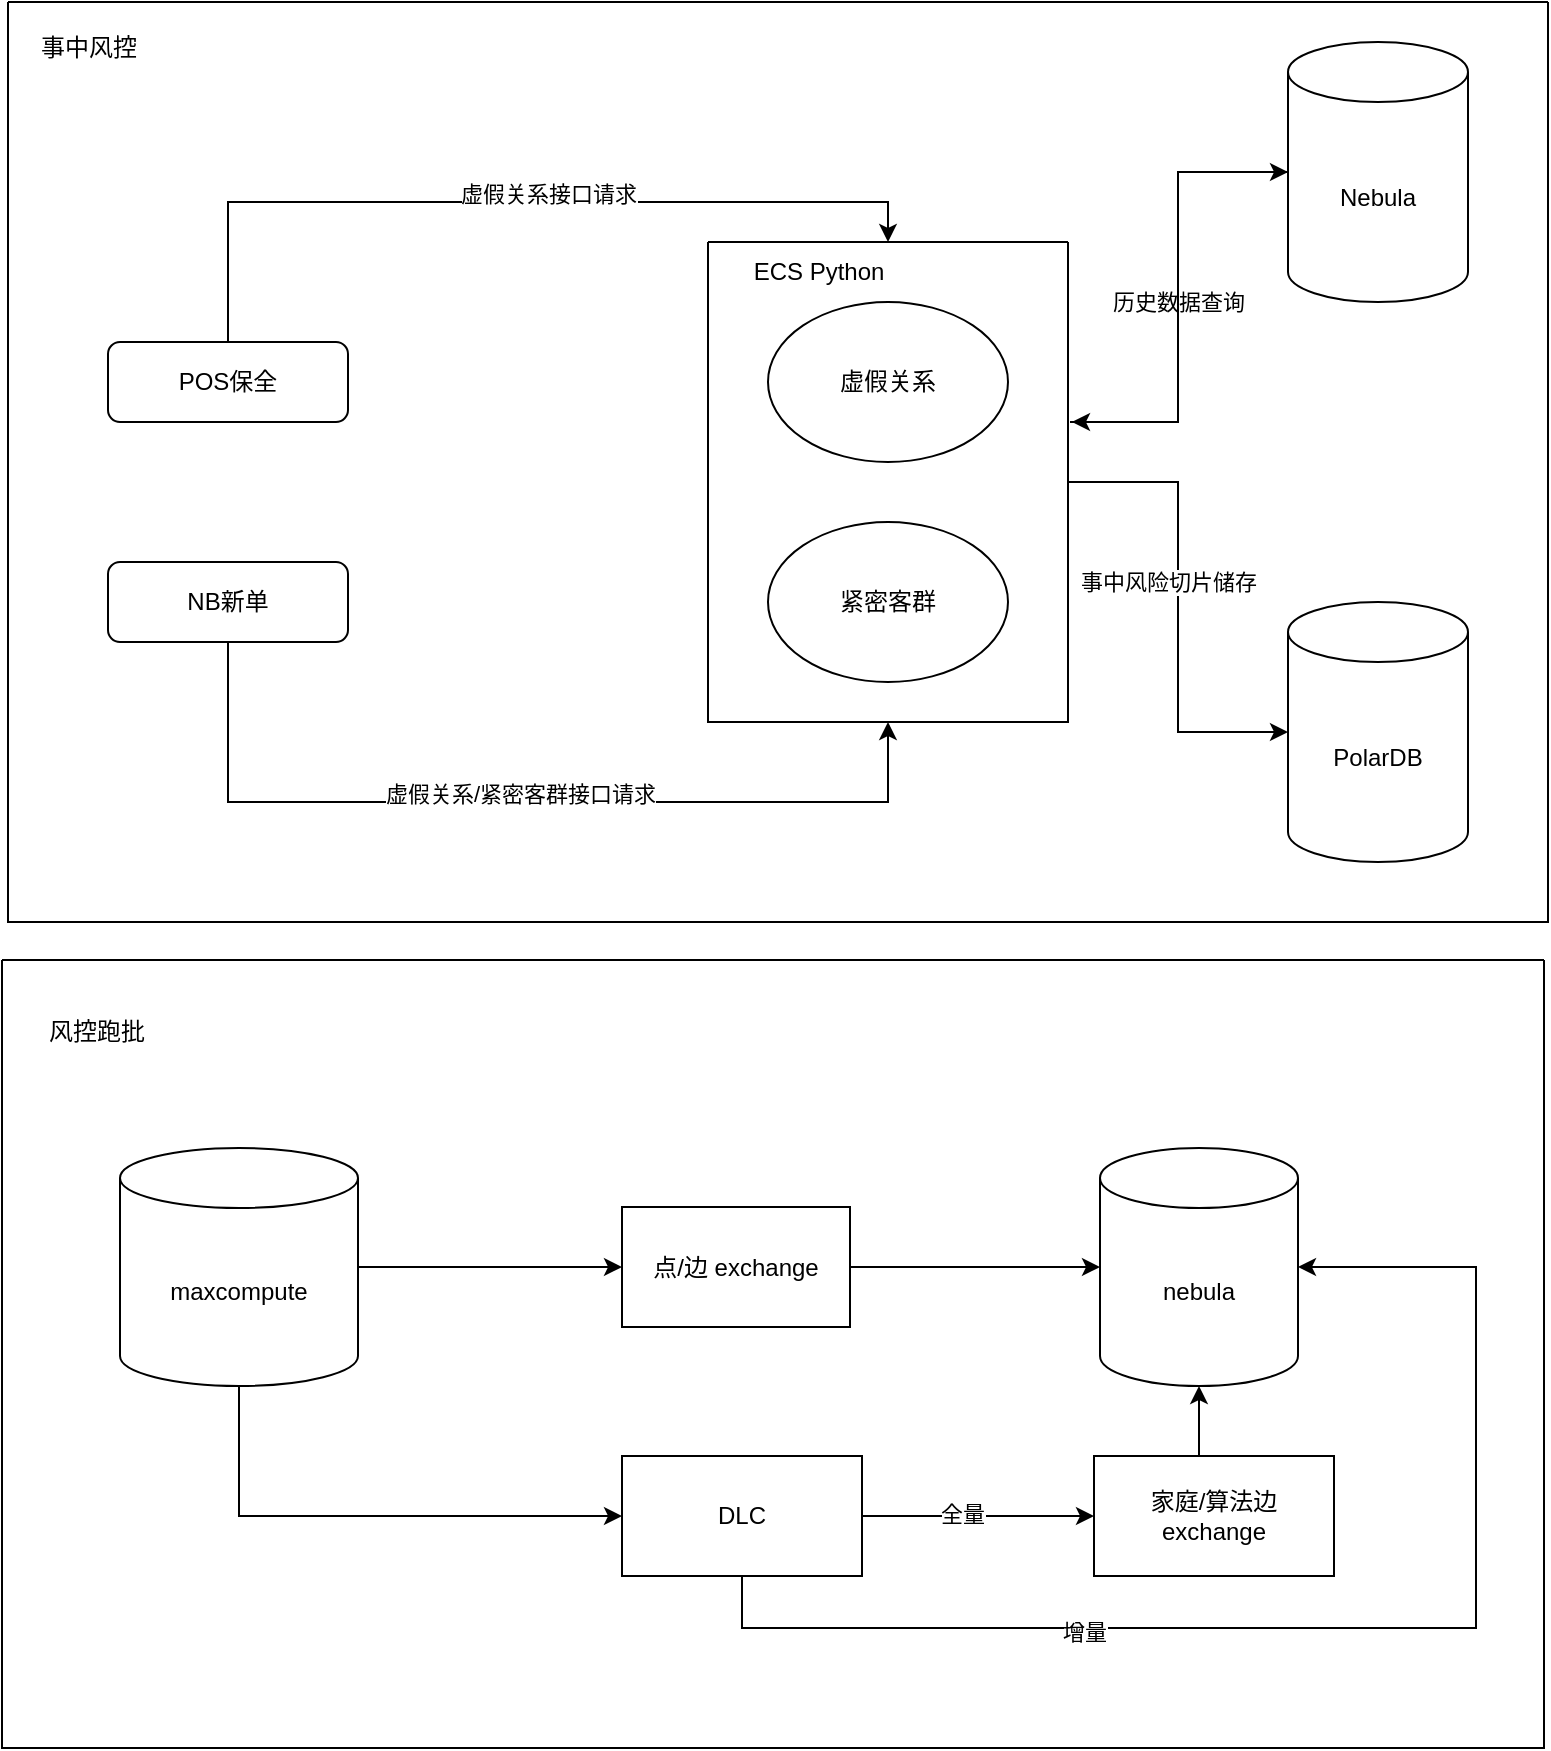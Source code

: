 <mxfile version="24.0.6" type="github" pages="3">
  <diagram id="C5RBs43oDa-KdzZeNtuy" name="Page-1">
    <mxGraphModel dx="1194" dy="640" grid="0" gridSize="10" guides="1" tooltips="1" connect="1" arrows="1" fold="1" page="1" pageScale="1" pageWidth="827" pageHeight="1169" math="0" shadow="0">
      <root>
        <mxCell id="WIyWlLk6GJQsqaUBKTNV-0" />
        <mxCell id="WIyWlLk6GJQsqaUBKTNV-1" parent="WIyWlLk6GJQsqaUBKTNV-0" />
        <mxCell id="GDiTxDJWtRrnVRO-vO4L-9" style="edgeStyle=orthogonalEdgeStyle;rounded=0;orthogonalLoop=1;jettySize=auto;html=1;exitX=0.5;exitY=1;exitDx=0;exitDy=0;entryX=0.5;entryY=1;entryDx=0;entryDy=0;" edge="1" parent="WIyWlLk6GJQsqaUBKTNV-1" source="WIyWlLk6GJQsqaUBKTNV-3" target="GDiTxDJWtRrnVRO-vO4L-5">
          <mxGeometry relative="1" as="geometry">
            <Array as="points">
              <mxPoint x="160" y="480" />
              <mxPoint x="490" y="480" />
            </Array>
          </mxGeometry>
        </mxCell>
        <mxCell id="GDiTxDJWtRrnVRO-vO4L-10" value="虚假关系/紧密客群接口请求" style="edgeLabel;html=1;align=center;verticalAlign=middle;resizable=0;points=[];" vertex="1" connectable="0" parent="GDiTxDJWtRrnVRO-vO4L-9">
          <mxGeometry x="0.004" y="4" relative="1" as="geometry">
            <mxPoint as="offset" />
          </mxGeometry>
        </mxCell>
        <mxCell id="WIyWlLk6GJQsqaUBKTNV-3" value="NB新单" style="rounded=1;whiteSpace=wrap;html=1;fontSize=12;glass=0;strokeWidth=1;shadow=0;" parent="WIyWlLk6GJQsqaUBKTNV-1" vertex="1">
          <mxGeometry x="100" y="360" width="120" height="40" as="geometry" />
        </mxCell>
        <mxCell id="GDiTxDJWtRrnVRO-vO4L-3" value="POS保全" style="rounded=1;whiteSpace=wrap;html=1;fontSize=12;glass=0;strokeWidth=1;shadow=0;" vertex="1" parent="WIyWlLk6GJQsqaUBKTNV-1">
          <mxGeometry x="100" y="250" width="120" height="40" as="geometry" />
        </mxCell>
        <mxCell id="GDiTxDJWtRrnVRO-vO4L-19" style="edgeStyle=orthogonalEdgeStyle;rounded=0;orthogonalLoop=1;jettySize=auto;html=1;exitX=1;exitY=0.5;exitDx=0;exitDy=0;" edge="1" parent="WIyWlLk6GJQsqaUBKTNV-1" source="GDiTxDJWtRrnVRO-vO4L-5" target="GDiTxDJWtRrnVRO-vO4L-15">
          <mxGeometry relative="1" as="geometry" />
        </mxCell>
        <mxCell id="GDiTxDJWtRrnVRO-vO4L-5" value="" style="swimlane;startSize=0;" vertex="1" parent="WIyWlLk6GJQsqaUBKTNV-1">
          <mxGeometry x="400" y="200" width="180" height="240" as="geometry" />
        </mxCell>
        <mxCell id="GDiTxDJWtRrnVRO-vO4L-1" value="虚假关系" style="ellipse;whiteSpace=wrap;html=1;" vertex="1" parent="GDiTxDJWtRrnVRO-vO4L-5">
          <mxGeometry x="30" y="30" width="120" height="80" as="geometry" />
        </mxCell>
        <mxCell id="GDiTxDJWtRrnVRO-vO4L-2" value="紧密客群" style="ellipse;whiteSpace=wrap;html=1;" vertex="1" parent="GDiTxDJWtRrnVRO-vO4L-5">
          <mxGeometry x="30" y="140" width="120" height="80" as="geometry" />
        </mxCell>
        <mxCell id="GDiTxDJWtRrnVRO-vO4L-6" value="ECS Python" style="text;html=1;align=center;verticalAlign=middle;resizable=0;points=[];autosize=1;strokeColor=none;fillColor=none;" vertex="1" parent="GDiTxDJWtRrnVRO-vO4L-5">
          <mxGeometry x="10" width="90" height="30" as="geometry" />
        </mxCell>
        <mxCell id="GDiTxDJWtRrnVRO-vO4L-12" style="edgeStyle=orthogonalEdgeStyle;rounded=0;orthogonalLoop=1;jettySize=auto;html=1;exitX=0.5;exitY=0;exitDx=0;exitDy=0;entryX=0.889;entryY=0;entryDx=0;entryDy=0;entryPerimeter=0;" edge="1" parent="WIyWlLk6GJQsqaUBKTNV-1" source="GDiTxDJWtRrnVRO-vO4L-3" target="GDiTxDJWtRrnVRO-vO4L-6">
          <mxGeometry relative="1" as="geometry" />
        </mxCell>
        <mxCell id="GDiTxDJWtRrnVRO-vO4L-13" value="虚假关系接口请求" style="edgeLabel;html=1;align=center;verticalAlign=middle;resizable=0;points=[];" vertex="1" connectable="0" parent="GDiTxDJWtRrnVRO-vO4L-12">
          <mxGeometry x="-0.033" y="4" relative="1" as="geometry">
            <mxPoint x="27" as="offset" />
          </mxGeometry>
        </mxCell>
        <mxCell id="GDiTxDJWtRrnVRO-vO4L-15" value="PolarDB" style="shape=cylinder3;whiteSpace=wrap;html=1;boundedLbl=1;backgroundOutline=1;size=15;" vertex="1" parent="WIyWlLk6GJQsqaUBKTNV-1">
          <mxGeometry x="690" y="380" width="90" height="130" as="geometry" />
        </mxCell>
        <mxCell id="GDiTxDJWtRrnVRO-vO4L-16" value="Nebula" style="shape=cylinder3;whiteSpace=wrap;html=1;boundedLbl=1;backgroundOutline=1;size=15;" vertex="1" parent="WIyWlLk6GJQsqaUBKTNV-1">
          <mxGeometry x="690" y="100" width="90" height="130" as="geometry" />
        </mxCell>
        <mxCell id="GDiTxDJWtRrnVRO-vO4L-17" style="edgeStyle=orthogonalEdgeStyle;rounded=0;orthogonalLoop=1;jettySize=auto;html=1;entryX=0;entryY=0.5;entryDx=0;entryDy=0;entryPerimeter=0;" edge="1" parent="WIyWlLk6GJQsqaUBKTNV-1" target="GDiTxDJWtRrnVRO-vO4L-16">
          <mxGeometry relative="1" as="geometry">
            <mxPoint x="581" y="290" as="sourcePoint" />
            <Array as="points">
              <mxPoint x="581" y="290" />
              <mxPoint x="635" y="290" />
              <mxPoint x="635" y="165" />
            </Array>
          </mxGeometry>
        </mxCell>
        <mxCell id="GDiTxDJWtRrnVRO-vO4L-22" value="历史数据查询" style="edgeLabel;html=1;align=center;verticalAlign=middle;resizable=0;points=[];" vertex="1" connectable="0" parent="GDiTxDJWtRrnVRO-vO4L-17">
          <mxGeometry x="0.127" relative="1" as="geometry">
            <mxPoint y="18" as="offset" />
          </mxGeometry>
        </mxCell>
        <mxCell id="GDiTxDJWtRrnVRO-vO4L-24" style="edgeStyle=orthogonalEdgeStyle;rounded=0;orthogonalLoop=1;jettySize=auto;html=1;exitX=0;exitY=0.5;exitDx=0;exitDy=0;exitPerimeter=0;" edge="1" parent="WIyWlLk6GJQsqaUBKTNV-1" source="GDiTxDJWtRrnVRO-vO4L-16">
          <mxGeometry relative="1" as="geometry">
            <mxPoint x="582" y="290" as="targetPoint" />
            <Array as="points">
              <mxPoint x="635" y="165" />
              <mxPoint x="635" y="290" />
              <mxPoint x="582" y="290" />
            </Array>
          </mxGeometry>
        </mxCell>
        <mxCell id="GDiTxDJWtRrnVRO-vO4L-25" value="事中风险切片储存" style="edgeLabel;html=1;align=center;verticalAlign=middle;resizable=0;points=[];" vertex="1" connectable="0" parent="WIyWlLk6GJQsqaUBKTNV-1">
          <mxGeometry x="630" y="370" as="geometry" />
        </mxCell>
        <mxCell id="GDiTxDJWtRrnVRO-vO4L-26" value="" style="swimlane;startSize=0;" vertex="1" parent="WIyWlLk6GJQsqaUBKTNV-1">
          <mxGeometry x="50" y="80" width="770" height="460" as="geometry" />
        </mxCell>
        <mxCell id="GDiTxDJWtRrnVRO-vO4L-27" value="事中风控" style="text;html=1;align=center;verticalAlign=middle;resizable=0;points=[];autosize=1;strokeColor=none;fillColor=none;" vertex="1" parent="WIyWlLk6GJQsqaUBKTNV-1">
          <mxGeometry x="55" y="88" width="70" height="30" as="geometry" />
        </mxCell>
        <mxCell id="GDiTxDJWtRrnVRO-vO4L-31" value="" style="swimlane;startSize=0;" vertex="1" parent="WIyWlLk6GJQsqaUBKTNV-1">
          <mxGeometry x="47" y="559" width="771" height="394" as="geometry" />
        </mxCell>
        <mxCell id="GDiTxDJWtRrnVRO-vO4L-37" value="" style="edgeStyle=orthogonalEdgeStyle;rounded=0;orthogonalLoop=1;jettySize=auto;html=1;" edge="1" parent="GDiTxDJWtRrnVRO-vO4L-31" source="GDiTxDJWtRrnVRO-vO4L-34" target="GDiTxDJWtRrnVRO-vO4L-36">
          <mxGeometry relative="1" as="geometry" />
        </mxCell>
        <mxCell id="GDiTxDJWtRrnVRO-vO4L-48" style="edgeStyle=orthogonalEdgeStyle;rounded=0;orthogonalLoop=1;jettySize=auto;html=1;exitX=0.5;exitY=1;exitDx=0;exitDy=0;exitPerimeter=0;entryX=0;entryY=0.5;entryDx=0;entryDy=0;" edge="1" parent="GDiTxDJWtRrnVRO-vO4L-31" source="GDiTxDJWtRrnVRO-vO4L-34" target="GDiTxDJWtRrnVRO-vO4L-47">
          <mxGeometry relative="1" as="geometry" />
        </mxCell>
        <mxCell id="GDiTxDJWtRrnVRO-vO4L-34" value="maxcompute" style="shape=cylinder3;whiteSpace=wrap;html=1;boundedLbl=1;backgroundOutline=1;size=15;" vertex="1" parent="GDiTxDJWtRrnVRO-vO4L-31">
          <mxGeometry x="59" y="94" width="119" height="119" as="geometry" />
        </mxCell>
        <mxCell id="GDiTxDJWtRrnVRO-vO4L-36" value="点/边 exchange" style="whiteSpace=wrap;html=1;" vertex="1" parent="GDiTxDJWtRrnVRO-vO4L-31">
          <mxGeometry x="310" y="123.5" width="114" height="60" as="geometry" />
        </mxCell>
        <mxCell id="GDiTxDJWtRrnVRO-vO4L-43" value="nebula" style="shape=cylinder3;whiteSpace=wrap;html=1;boundedLbl=1;backgroundOutline=1;size=15;" vertex="1" parent="GDiTxDJWtRrnVRO-vO4L-31">
          <mxGeometry x="549" y="94" width="99" height="119" as="geometry" />
        </mxCell>
        <mxCell id="GDiTxDJWtRrnVRO-vO4L-45" style="edgeStyle=orthogonalEdgeStyle;rounded=0;orthogonalLoop=1;jettySize=auto;html=1;entryX=0;entryY=0.5;entryDx=0;entryDy=0;entryPerimeter=0;" edge="1" parent="GDiTxDJWtRrnVRO-vO4L-31" source="GDiTxDJWtRrnVRO-vO4L-36" target="GDiTxDJWtRrnVRO-vO4L-43">
          <mxGeometry relative="1" as="geometry" />
        </mxCell>
        <mxCell id="GDiTxDJWtRrnVRO-vO4L-53" style="edgeStyle=orthogonalEdgeStyle;rounded=0;orthogonalLoop=1;jettySize=auto;html=1;exitX=1;exitY=0.5;exitDx=0;exitDy=0;entryX=0;entryY=0.5;entryDx=0;entryDy=0;" edge="1" parent="GDiTxDJWtRrnVRO-vO4L-31" source="GDiTxDJWtRrnVRO-vO4L-47" target="GDiTxDJWtRrnVRO-vO4L-52">
          <mxGeometry relative="1" as="geometry" />
        </mxCell>
        <mxCell id="S0cq_rf3-2YxwNFma9zN-1" value="全量" style="edgeLabel;html=1;align=center;verticalAlign=middle;resizable=0;points=[];" vertex="1" connectable="0" parent="GDiTxDJWtRrnVRO-vO4L-53">
          <mxGeometry x="-0.138" y="1" relative="1" as="geometry">
            <mxPoint as="offset" />
          </mxGeometry>
        </mxCell>
        <mxCell id="GDiTxDJWtRrnVRO-vO4L-47" value="DLC" style="rounded=0;whiteSpace=wrap;html=1;" vertex="1" parent="GDiTxDJWtRrnVRO-vO4L-31">
          <mxGeometry x="310" y="248" width="120" height="60" as="geometry" />
        </mxCell>
        <mxCell id="GDiTxDJWtRrnVRO-vO4L-52" value="家庭/算法边&lt;div&gt;exchange&lt;/div&gt;" style="rounded=0;whiteSpace=wrap;html=1;" vertex="1" parent="GDiTxDJWtRrnVRO-vO4L-31">
          <mxGeometry x="546" y="248" width="120" height="60" as="geometry" />
        </mxCell>
        <mxCell id="GDiTxDJWtRrnVRO-vO4L-54" style="edgeStyle=orthogonalEdgeStyle;rounded=0;orthogonalLoop=1;jettySize=auto;html=1;exitX=0.5;exitY=0;exitDx=0;exitDy=0;entryX=0.5;entryY=1;entryDx=0;entryDy=0;entryPerimeter=0;" edge="1" parent="GDiTxDJWtRrnVRO-vO4L-31" source="GDiTxDJWtRrnVRO-vO4L-52" target="GDiTxDJWtRrnVRO-vO4L-43">
          <mxGeometry relative="1" as="geometry" />
        </mxCell>
        <mxCell id="GDiTxDJWtRrnVRO-vO4L-55" style="edgeStyle=orthogonalEdgeStyle;rounded=0;orthogonalLoop=1;jettySize=auto;html=1;entryX=1;entryY=0.5;entryDx=0;entryDy=0;entryPerimeter=0;" edge="1" parent="GDiTxDJWtRrnVRO-vO4L-31" source="GDiTxDJWtRrnVRO-vO4L-47" target="GDiTxDJWtRrnVRO-vO4L-43">
          <mxGeometry relative="1" as="geometry">
            <Array as="points">
              <mxPoint x="370" y="334" />
              <mxPoint x="737" y="334" />
              <mxPoint x="737" y="154" />
            </Array>
          </mxGeometry>
        </mxCell>
        <mxCell id="S0cq_rf3-2YxwNFma9zN-2" value="增量" style="edgeLabel;html=1;align=center;verticalAlign=middle;resizable=0;points=[];" vertex="1" connectable="0" parent="GDiTxDJWtRrnVRO-vO4L-55">
          <mxGeometry x="-0.405" y="-2" relative="1" as="geometry">
            <mxPoint as="offset" />
          </mxGeometry>
        </mxCell>
        <mxCell id="GDiTxDJWtRrnVRO-vO4L-32" value="风控跑批" style="text;html=1;align=center;verticalAlign=middle;resizable=0;points=[];autosize=1;strokeColor=none;fillColor=none;" vertex="1" parent="WIyWlLk6GJQsqaUBKTNV-1">
          <mxGeometry x="61" y="582" width="66" height="26" as="geometry" />
        </mxCell>
      </root>
    </mxGraphModel>
  </diagram>
  <diagram id="AUGr6KILsBUopOjr80Mz" name="Page-2">
    <mxGraphModel dx="1194" dy="640" grid="0" gridSize="10" guides="1" tooltips="1" connect="1" arrows="1" fold="1" page="1" pageScale="1" pageWidth="850" pageHeight="1100" math="0" shadow="0">
      <root>
        <mxCell id="0" />
        <mxCell id="1" parent="0" />
        <mxCell id="NZZ-uqQoXGf74AiLfR8R-1" value="" style="swimlane;startSize=0;" vertex="1" parent="1">
          <mxGeometry x="20" y="308" width="766" height="364" as="geometry" />
        </mxCell>
        <mxCell id="NZZ-uqQoXGf74AiLfR8R-2" value="风险场景跑批" style="text;html=1;align=center;verticalAlign=middle;resizable=0;points=[];autosize=1;strokeColor=none;fillColor=none;" vertex="1" parent="NZZ-uqQoXGf74AiLfR8R-1">
          <mxGeometry x="13" y="11" width="90" height="26" as="geometry" />
        </mxCell>
        <mxCell id="NZZ-uqQoXGf74AiLfR8R-7" style="edgeStyle=orthogonalEdgeStyle;rounded=0;orthogonalLoop=1;jettySize=auto;html=1;exitX=1;exitY=0.5;exitDx=0;exitDy=0;exitPerimeter=0;" edge="1" parent="NZZ-uqQoXGf74AiLfR8R-1" source="NZZ-uqQoXGf74AiLfR8R-3" target="NZZ-uqQoXGf74AiLfR8R-5">
          <mxGeometry relative="1" as="geometry" />
        </mxCell>
        <mxCell id="NZZ-uqQoXGf74AiLfR8R-20" style="edgeStyle=orthogonalEdgeStyle;rounded=0;orthogonalLoop=1;jettySize=auto;html=1;entryX=0;entryY=0.5;entryDx=0;entryDy=0;" edge="1" parent="NZZ-uqQoXGf74AiLfR8R-1" source="NZZ-uqQoXGf74AiLfR8R-3" target="NZZ-uqQoXGf74AiLfR8R-18">
          <mxGeometry relative="1" as="geometry" />
        </mxCell>
        <mxCell id="NZZ-uqQoXGf74AiLfR8R-3" value="maxcompute" style="shape=cylinder3;whiteSpace=wrap;html=1;boundedLbl=1;backgroundOutline=1;size=15;" vertex="1" parent="NZZ-uqQoXGf74AiLfR8R-1">
          <mxGeometry x="49" y="67" width="115" height="133" as="geometry" />
        </mxCell>
        <mxCell id="NZZ-uqQoXGf74AiLfR8R-14" style="edgeStyle=orthogonalEdgeStyle;rounded=0;orthogonalLoop=1;jettySize=auto;html=1;exitX=1;exitY=0.5;exitDx=0;exitDy=0;entryX=0;entryY=0.5;entryDx=0;entryDy=0;" edge="1" parent="NZZ-uqQoXGf74AiLfR8R-1" source="NZZ-uqQoXGf74AiLfR8R-5" target="NZZ-uqQoXGf74AiLfR8R-12">
          <mxGeometry relative="1" as="geometry" />
        </mxCell>
        <mxCell id="NZZ-uqQoXGf74AiLfR8R-5" value="虚假关系" style="rounded=0;whiteSpace=wrap;html=1;" vertex="1" parent="NZZ-uqQoXGf74AiLfR8R-1">
          <mxGeometry x="253" y="44" width="120" height="60" as="geometry" />
        </mxCell>
        <mxCell id="NZZ-uqQoXGf74AiLfR8R-13" value="" style="edgeStyle=orthogonalEdgeStyle;rounded=0;orthogonalLoop=1;jettySize=auto;html=1;" edge="1" parent="NZZ-uqQoXGf74AiLfR8R-1" source="NZZ-uqQoXGf74AiLfR8R-6" target="NZZ-uqQoXGf74AiLfR8R-12">
          <mxGeometry relative="1" as="geometry" />
        </mxCell>
        <mxCell id="NZZ-uqQoXGf74AiLfR8R-6" value="紧密客群" style="rounded=0;whiteSpace=wrap;html=1;" vertex="1" parent="NZZ-uqQoXGf74AiLfR8R-1">
          <mxGeometry x="253" y="156" width="120" height="60" as="geometry" />
        </mxCell>
        <mxCell id="NZZ-uqQoXGf74AiLfR8R-8" style="edgeStyle=orthogonalEdgeStyle;rounded=0;orthogonalLoop=1;jettySize=auto;html=1;exitX=1;exitY=0.5;exitDx=0;exitDy=0;exitPerimeter=0;entryX=0;entryY=0.5;entryDx=0;entryDy=0;" edge="1" parent="NZZ-uqQoXGf74AiLfR8R-1" source="NZZ-uqQoXGf74AiLfR8R-3" target="NZZ-uqQoXGf74AiLfR8R-6">
          <mxGeometry relative="1" as="geometry" />
        </mxCell>
        <mxCell id="NZZ-uqQoXGf74AiLfR8R-17" style="edgeStyle=orthogonalEdgeStyle;rounded=0;orthogonalLoop=1;jettySize=auto;html=1;exitX=1;exitY=0.5;exitDx=0;exitDy=0;" edge="1" parent="NZZ-uqQoXGf74AiLfR8R-1" source="NZZ-uqQoXGf74AiLfR8R-12" target="NZZ-uqQoXGf74AiLfR8R-16">
          <mxGeometry relative="1" as="geometry" />
        </mxCell>
        <mxCell id="NZZ-uqQoXGf74AiLfR8R-12" value="exchange" style="rounded=0;whiteSpace=wrap;html=1;" vertex="1" parent="NZZ-uqQoXGf74AiLfR8R-1">
          <mxGeometry x="460" y="104" width="120" height="60" as="geometry" />
        </mxCell>
        <mxCell id="NZZ-uqQoXGf74AiLfR8R-21" style="edgeStyle=orthogonalEdgeStyle;rounded=0;orthogonalLoop=1;jettySize=auto;html=1;entryX=0.5;entryY=1;entryDx=0;entryDy=0;" edge="1" parent="NZZ-uqQoXGf74AiLfR8R-1" source="NZZ-uqQoXGf74AiLfR8R-16" target="NZZ-uqQoXGf74AiLfR8R-6">
          <mxGeometry relative="1" as="geometry">
            <Array as="points">
              <mxPoint x="667" y="236" />
              <mxPoint x="313" y="236" />
            </Array>
          </mxGeometry>
        </mxCell>
        <mxCell id="NZZ-uqQoXGf74AiLfR8R-16" value="nebula" style="shape=cylinder3;whiteSpace=wrap;html=1;boundedLbl=1;backgroundOutline=1;size=15;" vertex="1" parent="NZZ-uqQoXGf74AiLfR8R-1">
          <mxGeometry x="624" y="67.5" width="115" height="133" as="geometry" />
        </mxCell>
        <mxCell id="NZZ-uqQoXGf74AiLfR8R-18" value="不实告知" style="whiteSpace=wrap;html=1;" vertex="1" parent="NZZ-uqQoXGf74AiLfR8R-1">
          <mxGeometry x="253" y="261" width="120" height="60" as="geometry" />
        </mxCell>
        <mxCell id="NZZ-uqQoXGf74AiLfR8R-22" style="edgeStyle=orthogonalEdgeStyle;rounded=0;orthogonalLoop=1;jettySize=auto;html=1;entryX=0.5;entryY=1;entryDx=0;entryDy=0;entryPerimeter=0;" edge="1" parent="NZZ-uqQoXGf74AiLfR8R-1" source="NZZ-uqQoXGf74AiLfR8R-18" target="NZZ-uqQoXGf74AiLfR8R-3">
          <mxGeometry relative="1" as="geometry">
            <Array as="points">
              <mxPoint x="313" y="337" />
              <mxPoint x="107" y="337" />
            </Array>
          </mxGeometry>
        </mxCell>
        <mxCell id="b2aecnw5uz33w5xhy0uk-1" value="全量" style="text;html=1;align=center;verticalAlign=middle;resizable=0;points=[];autosize=1;strokeColor=none;fillColor=none;" vertex="1" parent="NZZ-uqQoXGf74AiLfR8R-1">
          <mxGeometry x="410" y="110" width="42" height="26" as="geometry" />
        </mxCell>
        <mxCell id="b2aecnw5uz33w5xhy0uk-2" style="edgeStyle=orthogonalEdgeStyle;rounded=0;orthogonalLoop=1;jettySize=auto;html=1;" edge="1" parent="NZZ-uqQoXGf74AiLfR8R-1" target="NZZ-uqQoXGf74AiLfR8R-3">
          <mxGeometry relative="1" as="geometry">
            <mxPoint x="313" y="42" as="sourcePoint" />
            <mxPoint x="106.5" y="65" as="targetPoint" />
            <Array as="points">
              <mxPoint x="313" y="24" />
              <mxPoint x="107" y="24" />
            </Array>
          </mxGeometry>
        </mxCell>
        <mxCell id="b2aecnw5uz33w5xhy0uk-4" style="edgeStyle=orthogonalEdgeStyle;rounded=0;orthogonalLoop=1;jettySize=auto;html=1;exitX=0.5;exitY=0;exitDx=0;exitDy=0;entryX=0.5;entryY=0;entryDx=0;entryDy=0;entryPerimeter=0;" edge="1" parent="NZZ-uqQoXGf74AiLfR8R-1" source="NZZ-uqQoXGf74AiLfR8R-5" target="NZZ-uqQoXGf74AiLfR8R-16">
          <mxGeometry relative="1" as="geometry">
            <mxPoint x="313" y="40.5" as="sourcePoint" />
            <mxPoint x="681.5" y="64" as="targetPoint" />
            <Array as="points">
              <mxPoint x="313" y="24" />
              <mxPoint x="682" y="24" />
            </Array>
          </mxGeometry>
        </mxCell>
        <mxCell id="b2aecnw5uz33w5xhy0uk-5" value="增量" style="text;html=1;align=center;verticalAlign=middle;resizable=0;points=[];autosize=1;strokeColor=none;fillColor=none;" vertex="1" parent="NZZ-uqQoXGf74AiLfR8R-1">
          <mxGeometry x="292" y="18" width="42" height="26" as="geometry" />
        </mxCell>
        <mxCell id="b2aecnw5uz33w5xhy0uk-8" style="edgeStyle=orthogonalEdgeStyle;rounded=0;orthogonalLoop=1;jettySize=auto;html=1;exitX=0;exitY=0.25;exitDx=0;exitDy=0;" edge="1" parent="NZZ-uqQoXGf74AiLfR8R-1" source="NZZ-uqQoXGf74AiLfR8R-6" target="NZZ-uqQoXGf74AiLfR8R-3">
          <mxGeometry relative="1" as="geometry">
            <Array as="points">
              <mxPoint x="237" y="171" />
              <mxPoint x="237" y="24" />
              <mxPoint x="107" y="24" />
            </Array>
          </mxGeometry>
        </mxCell>
        <mxCell id="b2aecnw5uz33w5xhy0uk-10" style="edgeStyle=orthogonalEdgeStyle;rounded=0;orthogonalLoop=1;jettySize=auto;html=1;exitX=1;exitY=0.25;exitDx=0;exitDy=0;entryX=0.5;entryY=0;entryDx=0;entryDy=0;entryPerimeter=0;" edge="1" parent="NZZ-uqQoXGf74AiLfR8R-1" source="NZZ-uqQoXGf74AiLfR8R-6" target="NZZ-uqQoXGf74AiLfR8R-16">
          <mxGeometry relative="1" as="geometry">
            <Array as="points">
              <mxPoint x="396" y="171" />
              <mxPoint x="396" y="24" />
              <mxPoint x="682" y="24" />
            </Array>
          </mxGeometry>
        </mxCell>
      </root>
    </mxGraphModel>
  </diagram>
  <diagram id="e1S4EYmjGVe_tzbkcl84" name="Page-3">
    <mxGraphModel dx="1194" dy="640" grid="0" gridSize="10" guides="1" tooltips="1" connect="1" arrows="1" fold="1" page="1" pageScale="1" pageWidth="850" pageHeight="1100" math="0" shadow="0">
      <root>
        <mxCell id="0" />
        <mxCell id="1" parent="0" />
        <mxCell id="RDqVZEVm34Ygrtf_n6NM-1" value="" style="swimlane;startSize=0;" vertex="1" parent="1">
          <mxGeometry x="64" y="216" width="758" height="233" as="geometry" />
        </mxCell>
        <mxCell id="RDqVZEVm34Ygrtf_n6NM-2" value="前端展示" style="text;html=1;align=center;verticalAlign=middle;resizable=0;points=[];autosize=1;strokeColor=none;fillColor=none;" vertex="1" parent="RDqVZEVm34Ygrtf_n6NM-1">
          <mxGeometry x="41" y="16" width="66" height="26" as="geometry" />
        </mxCell>
        <mxCell id="RDqVZEVm34Ygrtf_n6NM-5" value="" style="edgeStyle=orthogonalEdgeStyle;rounded=0;orthogonalLoop=1;jettySize=auto;html=1;" edge="1" parent="RDqVZEVm34Ygrtf_n6NM-1" source="RDqVZEVm34Ygrtf_n6NM-3" target="RDqVZEVm34Ygrtf_n6NM-4">
          <mxGeometry relative="1" as="geometry" />
        </mxCell>
        <mxCell id="RDqVZEVm34Ygrtf_n6NM-3" value="前端请求" style="rounded=0;whiteSpace=wrap;html=1;" vertex="1" parent="RDqVZEVm34Ygrtf_n6NM-1">
          <mxGeometry x="48" y="106" width="103" height="60" as="geometry" />
        </mxCell>
        <mxCell id="RDqVZEVm34Ygrtf_n6NM-4" value="ECS&lt;div&gt;Java&lt;/div&gt;" style="rounded=0;whiteSpace=wrap;html=1;" vertex="1" parent="RDqVZEVm34Ygrtf_n6NM-1">
          <mxGeometry x="206" y="106" width="102" height="60" as="geometry" />
        </mxCell>
        <mxCell id="RDqVZEVm34Ygrtf_n6NM-8" style="edgeStyle=orthogonalEdgeStyle;rounded=0;orthogonalLoop=1;jettySize=auto;html=1;exitX=0;exitY=0.5;exitDx=0;exitDy=0;entryX=1;entryY=0.5;entryDx=0;entryDy=0;" edge="1" parent="RDqVZEVm34Ygrtf_n6NM-1" source="RDqVZEVm34Ygrtf_n6NM-6" target="RDqVZEVm34Ygrtf_n6NM-4">
          <mxGeometry relative="1" as="geometry" />
        </mxCell>
        <mxCell id="RDqVZEVm34Ygrtf_n6NM-6" value="nebula" style="rounded=0;whiteSpace=wrap;html=1;" vertex="1" parent="RDqVZEVm34Ygrtf_n6NM-1">
          <mxGeometry x="363" y="106" width="104" height="60" as="geometry" />
        </mxCell>
        <mxCell id="RDqVZEVm34Ygrtf_n6NM-11" style="edgeStyle=orthogonalEdgeStyle;rounded=0;orthogonalLoop=1;jettySize=auto;html=1;exitX=0.5;exitY=0;exitDx=0;exitDy=0;entryX=0.5;entryY=0;entryDx=0;entryDy=0;" edge="1" parent="RDqVZEVm34Ygrtf_n6NM-1" source="RDqVZEVm34Ygrtf_n6NM-9" target="RDqVZEVm34Ygrtf_n6NM-4">
          <mxGeometry relative="1" as="geometry" />
        </mxCell>
        <mxCell id="RDqVZEVm34Ygrtf_n6NM-9" value="maxcompute" style="rounded=0;whiteSpace=wrap;html=1;" vertex="1" parent="RDqVZEVm34Ygrtf_n6NM-1">
          <mxGeometry x="508" y="106" width="102" height="60" as="geometry" />
        </mxCell>
        <mxCell id="RDqVZEVm34Ygrtf_n6NM-13" style="edgeStyle=orthogonalEdgeStyle;rounded=0;orthogonalLoop=1;jettySize=auto;html=1;entryX=0.5;entryY=1;entryDx=0;entryDy=0;" edge="1" parent="RDqVZEVm34Ygrtf_n6NM-1" source="RDqVZEVm34Ygrtf_n6NM-12" target="RDqVZEVm34Ygrtf_n6NM-4">
          <mxGeometry relative="1" as="geometry">
            <Array as="points">
              <mxPoint x="691" y="186" />
              <mxPoint x="257" y="186" />
            </Array>
          </mxGeometry>
        </mxCell>
        <mxCell id="RDqVZEVm34Ygrtf_n6NM-12" value="poloarDB" style="rounded=0;whiteSpace=wrap;html=1;" vertex="1" parent="RDqVZEVm34Ygrtf_n6NM-1">
          <mxGeometry x="640" y="106" width="102" height="60" as="geometry" />
        </mxCell>
      </root>
    </mxGraphModel>
  </diagram>
</mxfile>
